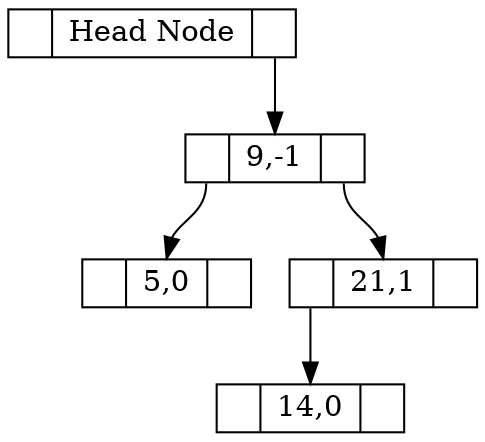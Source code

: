 digraph g { 
	node[shape = record, height = .1];
	node2147483647[label = "<l> | <d> Head Node | <r> "];
	node9[label = "<l> | <d> 9,-1 | <r>"];
	node5[label = "<l> | <d> 5,0 | <r>"];
	node21[label = "<l> | <d> 21,1 | <r>"];
	node14[label = "<l> | <d> 14,0 | <r>"];
	"node2147483647":r -> "node9":d;
	"node9":l -> "node5":d;
	"node9":r -> "node21":d;
	"node21":l -> "node14":d;
}